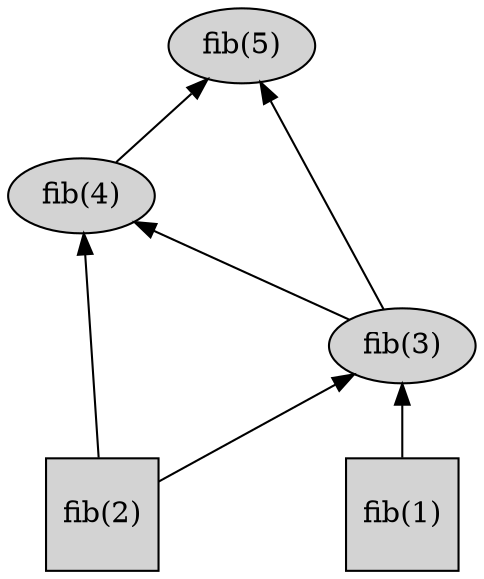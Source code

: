 digraph fib_good {
    graph [rankdir=BT];
    node [style=filled];
    nodesep=1.1;

    fib_5 [label="fib(5)"];
    fib_4 [label="fib(4)"];
    fib_3 [label="fib(3)"];
    fib_2 [label="fib(2)", shape="square"];
    fib_1 [label="fib(1)", shape="square"];

    {fib_1 fib_2} -> fib_3
    {fib_2 fib_3} -> fib_4
    {fib_3 fib_4} -> fib_5
}
